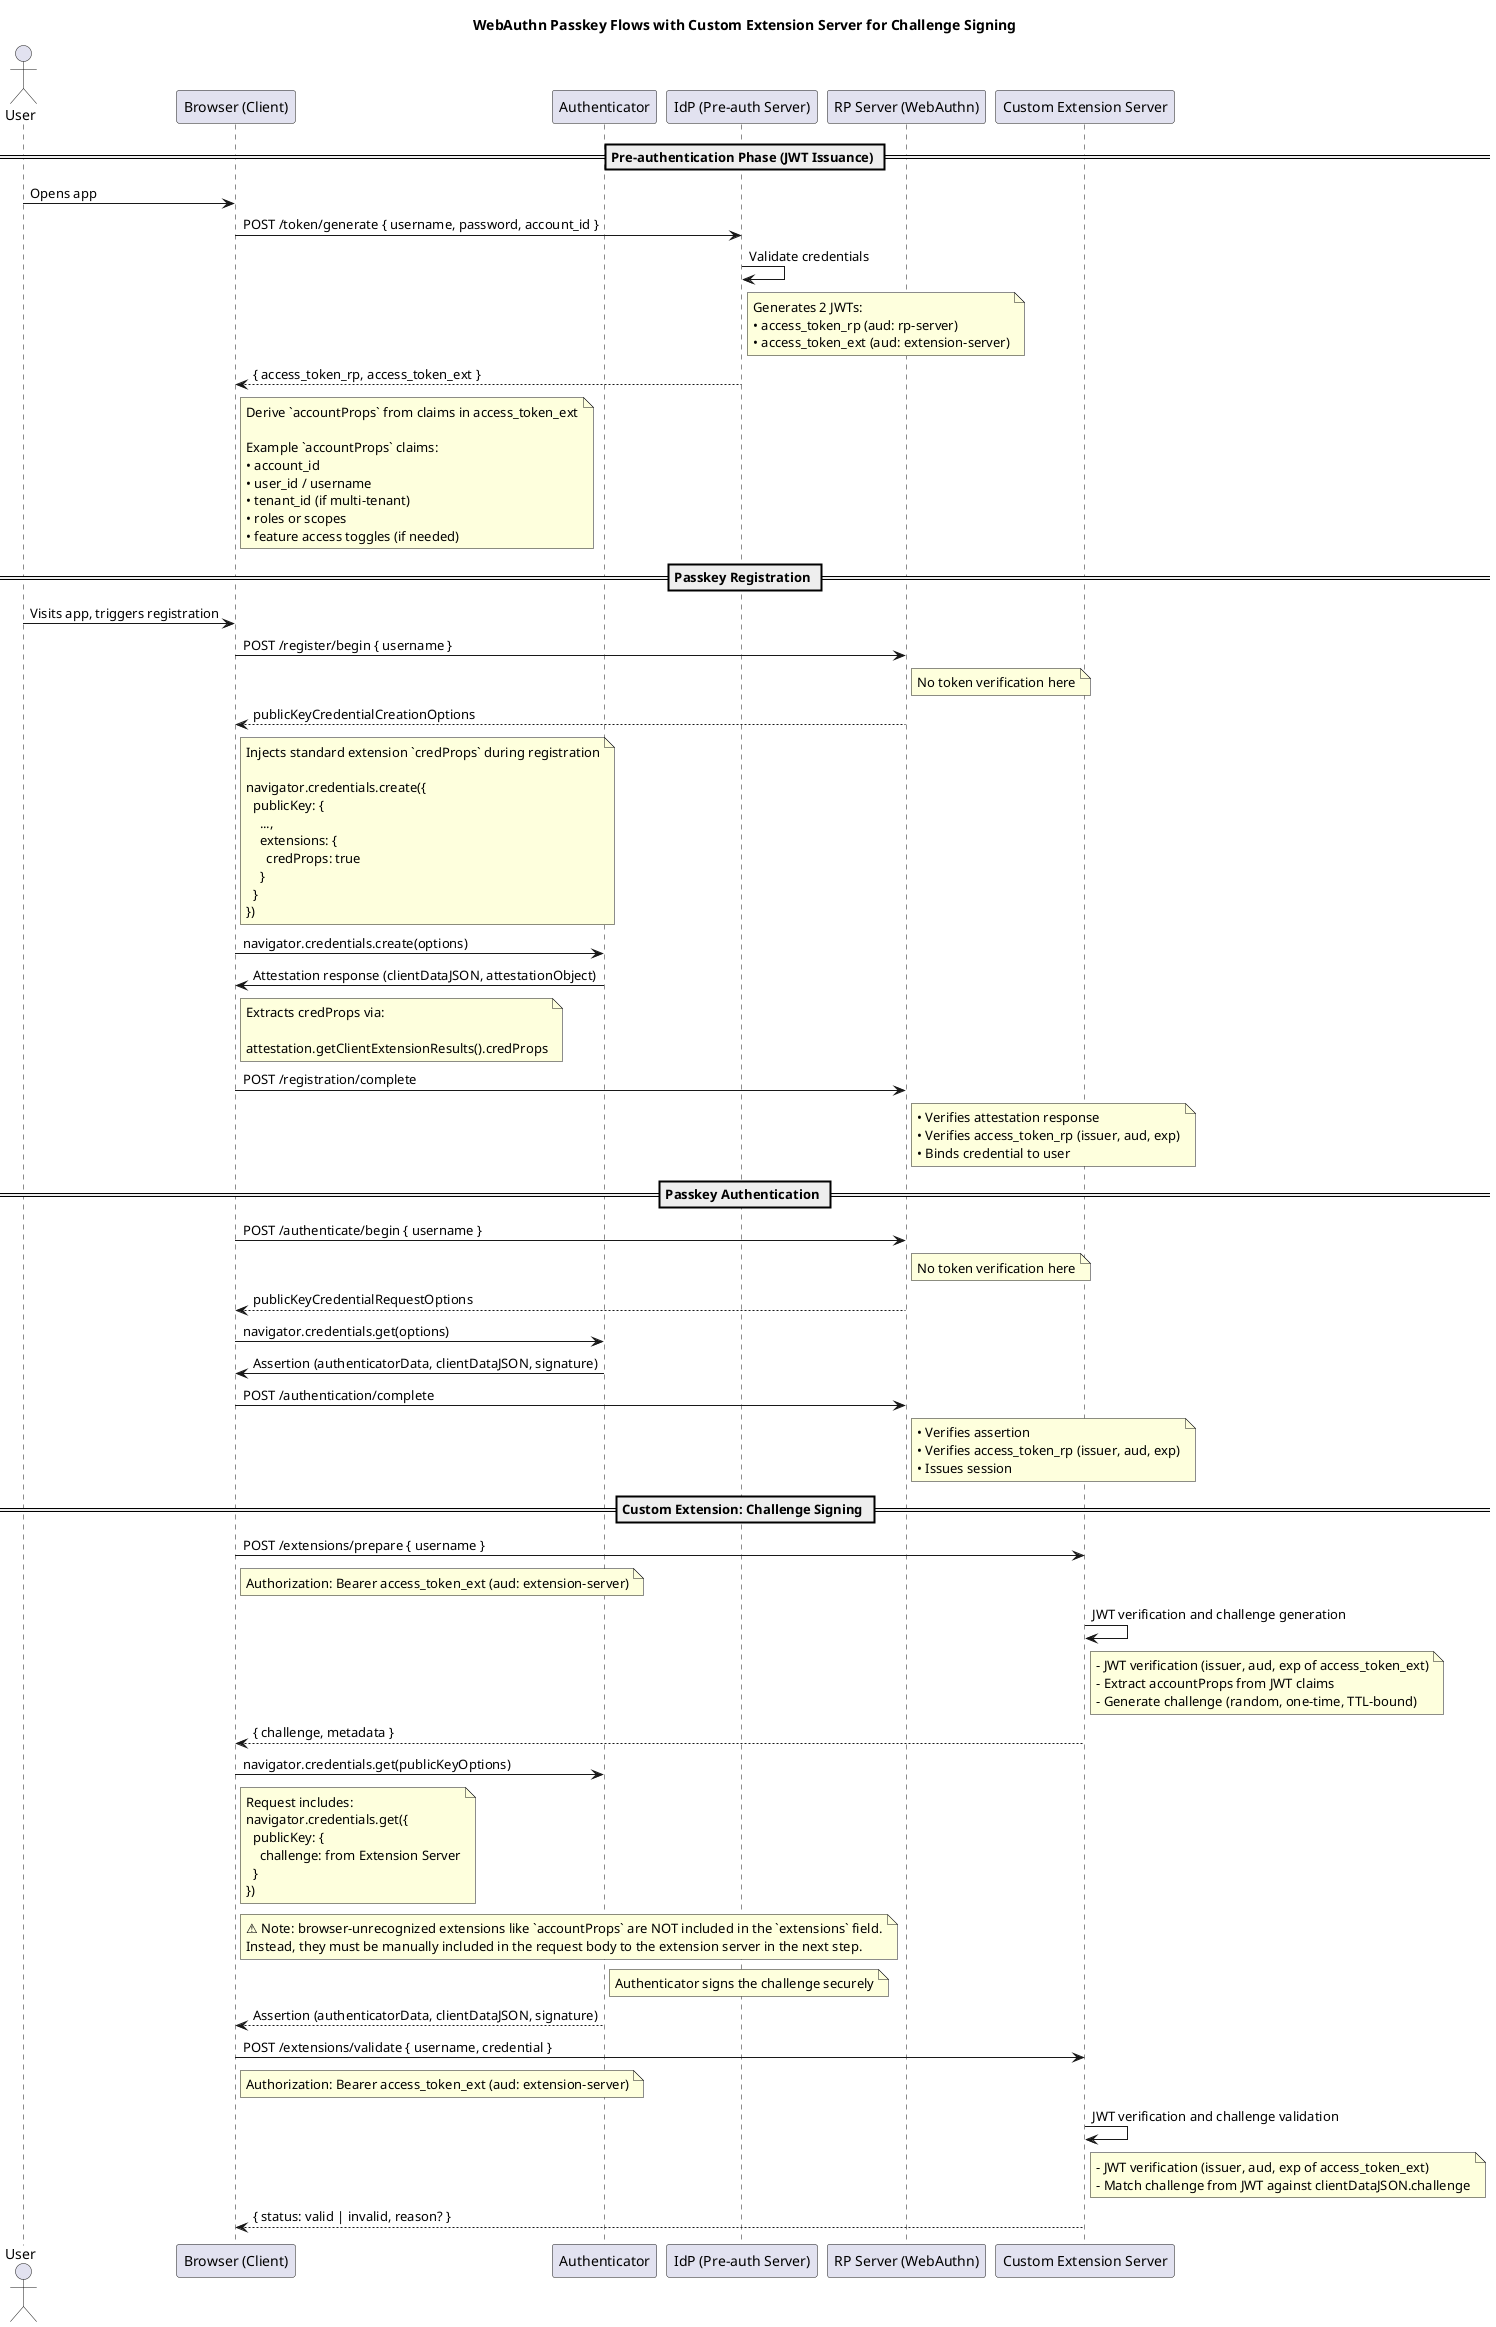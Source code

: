 @startuml
title WebAuthn Passkey Flows with Custom Extension Server for Challenge Signing

actor User
participant "Browser (Client)" as Browser
participant "Authenticator" as Auth
participant "IdP (Pre-auth Server)" as IdP
participant "RP Server (WebAuthn)" as RP
participant "Custom Extension Server" as ExtServer

== Pre-authentication Phase (JWT Issuance) ==
User -> Browser: Opens app
Browser -> IdP: POST /token/generate { username, password, account_id }
IdP -> IdP: Validate credentials
note right of IdP: Generates 2 JWTs:\n• access_token_rp (aud: rp-server)\n• access_token_ext (aud: extension-server)
IdP --> Browser: { access_token_rp, access_token_ext }
note right of Browser
Derive `accountProps` from claims in access_token_ext

Example `accountProps` claims:
• account_id
• user_id / username
• tenant_id (if multi-tenant)
• roles or scopes
• feature access toggles (if needed)
end note

== Passkey Registration ==
User -> Browser: Visits app, triggers registration
Browser -> RP: POST /register/begin { username }
note right of RP: No token verification here
RP --> Browser: publicKeyCredentialCreationOptions
note right of Browser
Injects standard extension `credProps` during registration

navigator.credentials.create({
  publicKey: {
    ...,
    extensions: {
      credProps: true
    }
  }
})
end note

Browser -> Auth: navigator.credentials.create(options)
Auth -> Browser: Attestation response (clientDataJSON, attestationObject)
note right of Browser
Extracts credProps via:

attestation.getClientExtensionResults().credProps
end note


Browser -> RP: POST /registration/complete
note right of RP
• Verifies attestation response
• Verifies access_token_rp (issuer, aud, exp)
• Binds credential to user
end note

== Passkey Authentication ==
Browser -> RP: POST /authenticate/begin { username }
note right of RP: No token verification here
RP --> Browser: publicKeyCredentialRequestOptions

Browser -> Auth: navigator.credentials.get(options)
Auth -> Browser: Assertion (authenticatorData, clientDataJSON, signature)

Browser -> RP: POST /authentication/complete
note right of RP
• Verifies assertion
• Verifies access_token_rp (issuer, aud, exp)
• Issues session
end note

== Custom Extension: Challenge Signing ==
Browser -> ExtServer: POST /extensions/prepare { username }
note right of Browser: Authorization: Bearer access_token_ext (aud: extension-server)
ExtServer -> ExtServer: JWT verification and challenge generation
note right of ExtServer
- JWT verification (issuer, aud, exp of access_token_ext)
- Extract accountProps from JWT claims
- Generate challenge (random, one-time, TTL-bound)
end note

ExtServer --> Browser: { challenge, metadata }

Browser -> Auth: navigator.credentials.get(publicKeyOptions)
note right of Browser
Request includes:
navigator.credentials.get({
  publicKey: {
    challenge: from Extension Server
  }
})
end note

note right of Browser
⚠️ Note: browser-unrecognized extensions like `accountProps` are NOT included in the `extensions` field.
Instead, they must be manually included in the request body to the extension server in the next step.
end note

note right of Auth: Authenticator signs the challenge securely
Auth --> Browser: Assertion (authenticatorData, clientDataJSON, signature)

Browser -> ExtServer: POST /extensions/validate { username, credential }
note right of Browser: Authorization: Bearer access_token_ext (aud: extension-server)
ExtServer -> ExtServer: JWT verification and challenge validation
note right of ExtServer
- JWT verification (issuer, aud, exp of access_token_ext)
- Match challenge from JWT against clientDataJSON.challenge
end note

ExtServer --> Browser: { status: valid | invalid, reason? }

@enduml
